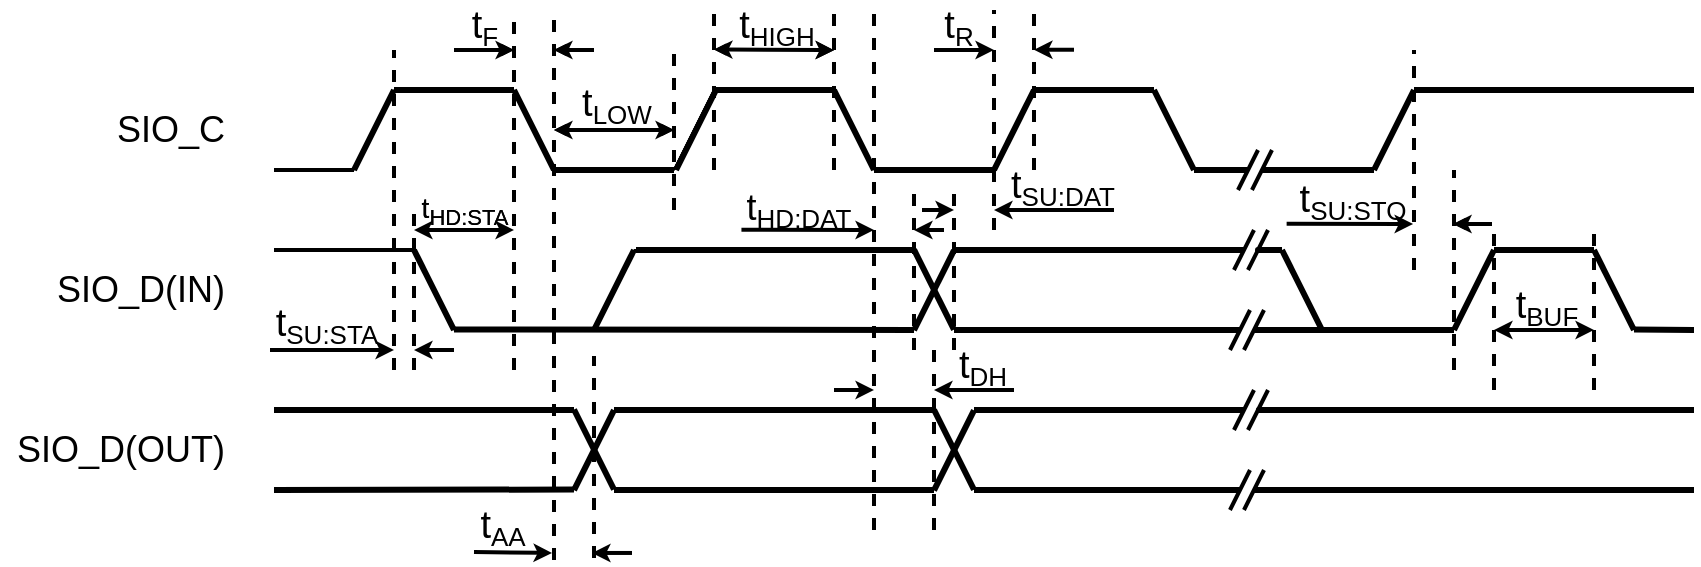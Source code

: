 <mxfile>
    <diagram id="IQhrCoU5cyxBpKNan6on" name="第 1 页">
        <mxGraphModel dx="450" dy="314" grid="0" gridSize="10" guides="1" tooltips="1" connect="1" arrows="1" fold="1" page="1" pageScale="1" pageWidth="500" pageHeight="500" background="#ffffff" math="0" shadow="0">
            <root>
                <mxCell id="0"/>
                <mxCell id="1" parent="0"/>
                <mxCell id="3" value="" style="endArrow=none;html=1;strokeColor=#000000;" parent="1" edge="1">
                    <mxGeometry width="50" height="50" relative="1" as="geometry">
                        <mxPoint x="200" y="200" as="sourcePoint"/>
                        <mxPoint x="220" y="160" as="targetPoint"/>
                    </mxGeometry>
                </mxCell>
                <mxCell id="4" value="" style="endArrow=none;html=1;strokeColor=#000000;strokeWidth=2;" parent="1" edge="1">
                    <mxGeometry width="50" height="50" relative="1" as="geometry">
                        <mxPoint x="200" y="200" as="sourcePoint"/>
                        <mxPoint x="160" y="200" as="targetPoint"/>
                    </mxGeometry>
                </mxCell>
                <mxCell id="5" value="" style="endArrow=none;html=1;strokeColor=#000000;" parent="1" edge="1">
                    <mxGeometry width="50" height="50" relative="1" as="geometry">
                        <mxPoint x="280" y="160" as="sourcePoint"/>
                        <mxPoint x="220" y="160" as="targetPoint"/>
                    </mxGeometry>
                </mxCell>
                <mxCell id="6" value="" style="endArrow=none;html=1;strokeColor=#000000;" parent="1" edge="1">
                    <mxGeometry width="50" height="50" relative="1" as="geometry">
                        <mxPoint x="300" y="200" as="sourcePoint"/>
                        <mxPoint x="280" y="160" as="targetPoint"/>
                    </mxGeometry>
                </mxCell>
                <mxCell id="7" value="" style="endArrow=none;html=1;strokeColor=#000000;" parent="1" edge="1">
                    <mxGeometry width="50" height="50" relative="1" as="geometry">
                        <mxPoint x="360" y="200" as="sourcePoint"/>
                        <mxPoint x="300" y="200" as="targetPoint"/>
                    </mxGeometry>
                </mxCell>
                <mxCell id="14" value="" style="endArrow=none;html=1;strokeColor=#000000;" parent="1" edge="1">
                    <mxGeometry width="50" height="50" relative="1" as="geometry">
                        <mxPoint x="200" y="200" as="sourcePoint"/>
                        <mxPoint x="220" y="160" as="targetPoint"/>
                    </mxGeometry>
                </mxCell>
                <mxCell id="15" value="" style="endArrow=none;html=1;strokeColor=#000000;" parent="1" edge="1">
                    <mxGeometry width="50" height="50" relative="1" as="geometry">
                        <mxPoint x="280" y="160" as="sourcePoint"/>
                        <mxPoint x="220" y="160" as="targetPoint"/>
                    </mxGeometry>
                </mxCell>
                <mxCell id="16" value="" style="endArrow=none;html=1;strokeColor=#000000;" parent="1" edge="1">
                    <mxGeometry width="50" height="50" relative="1" as="geometry">
                        <mxPoint x="460" y="200" as="sourcePoint"/>
                        <mxPoint x="440" y="160" as="targetPoint"/>
                    </mxGeometry>
                </mxCell>
                <mxCell id="17" value="" style="endArrow=none;html=1;strokeColor=#000000;" parent="1" edge="1">
                    <mxGeometry width="50" height="50" relative="1" as="geometry">
                        <mxPoint x="520" y="200" as="sourcePoint"/>
                        <mxPoint x="460" y="200" as="targetPoint"/>
                    </mxGeometry>
                </mxCell>
                <mxCell id="18" value="" style="endArrow=none;html=1;strokeColor=#000000;" parent="1" edge="1">
                    <mxGeometry width="50" height="50" relative="1" as="geometry">
                        <mxPoint x="360" y="200" as="sourcePoint"/>
                        <mxPoint x="380" y="160" as="targetPoint"/>
                    </mxGeometry>
                </mxCell>
                <mxCell id="19" value="" style="endArrow=none;html=1;strokeColor=#000000;" parent="1" edge="1">
                    <mxGeometry width="50" height="50" relative="1" as="geometry">
                        <mxPoint x="440" y="160" as="sourcePoint"/>
                        <mxPoint x="380" y="160" as="targetPoint"/>
                    </mxGeometry>
                </mxCell>
                <mxCell id="20" value="" style="endArrow=none;html=1;strokeColor=#000000;" parent="1" edge="1">
                    <mxGeometry width="50" height="50" relative="1" as="geometry">
                        <mxPoint x="520" y="200" as="sourcePoint"/>
                        <mxPoint x="540" y="160" as="targetPoint"/>
                    </mxGeometry>
                </mxCell>
                <mxCell id="21" value="" style="endArrow=none;html=1;strokeColor=#000000;" parent="1" edge="1">
                    <mxGeometry width="50" height="50" relative="1" as="geometry">
                        <mxPoint x="600" y="160" as="sourcePoint"/>
                        <mxPoint x="540" y="160" as="targetPoint"/>
                    </mxGeometry>
                </mxCell>
                <mxCell id="22" value="" style="endArrow=none;html=1;strokeColor=#000000;strokeWidth=3;" parent="1" edge="1">
                    <mxGeometry width="50" height="50" relative="1" as="geometry">
                        <mxPoint x="620" y="200" as="sourcePoint"/>
                        <mxPoint x="600" y="160" as="targetPoint"/>
                    </mxGeometry>
                </mxCell>
                <mxCell id="23" value="" style="endArrow=none;html=1;strokeColor=#000000;strokeWidth=3;" parent="1" edge="1">
                    <mxGeometry width="50" height="50" relative="1" as="geometry">
                        <mxPoint x="647" y="200" as="sourcePoint"/>
                        <mxPoint x="620" y="200" as="targetPoint"/>
                    </mxGeometry>
                </mxCell>
                <mxCell id="24" value="" style="endArrow=none;html=1;strokeColor=#000000;strokeWidth=3;" parent="1" edge="1">
                    <mxGeometry width="50" height="50" relative="1" as="geometry">
                        <mxPoint x="520" y="200" as="sourcePoint"/>
                        <mxPoint x="540" y="160" as="targetPoint"/>
                    </mxGeometry>
                </mxCell>
                <mxCell id="25" value="" style="endArrow=none;html=1;strokeColor=#000000;strokeWidth=3;" parent="1" edge="1">
                    <mxGeometry width="50" height="50" relative="1" as="geometry">
                        <mxPoint x="600" y="160" as="sourcePoint"/>
                        <mxPoint x="540" y="160" as="targetPoint"/>
                    </mxGeometry>
                </mxCell>
                <mxCell id="30" value="&lt;font style=&quot;font-size: 18px&quot;&gt;SIO_C&lt;/font&gt;" style="text;html=1;resizable=0;autosize=1;align=center;verticalAlign=middle;points=[];fillColor=none;strokeColor=none;rounded=0;fontColor=#000000;" parent="1" vertex="1">
                    <mxGeometry x="73" y="170" width="70" height="20" as="geometry"/>
                </mxCell>
                <mxCell id="31" value="&lt;font style=&quot;font-size: 18px&quot;&gt;SIO_D(IN)&lt;br&gt;&lt;/font&gt;" style="text;html=1;resizable=0;autosize=1;align=center;verticalAlign=middle;points=[];fillColor=none;strokeColor=none;rounded=0;fontColor=#000000;" parent="1" vertex="1">
                    <mxGeometry x="43" y="250" width="100" height="20" as="geometry"/>
                </mxCell>
                <mxCell id="32" value="" style="endArrow=none;html=1;strokeColor=#000000;strokeWidth=2;" parent="1" edge="1">
                    <mxGeometry width="50" height="50" relative="1" as="geometry">
                        <mxPoint x="230" y="240" as="sourcePoint"/>
                        <mxPoint x="160" y="240" as="targetPoint"/>
                    </mxGeometry>
                </mxCell>
                <mxCell id="33" value="" style="endArrow=none;html=1;strokeColor=#000000;" parent="1" edge="1">
                    <mxGeometry width="50" height="50" relative="1" as="geometry">
                        <mxPoint x="250" y="280" as="sourcePoint"/>
                        <mxPoint x="230" y="240" as="targetPoint"/>
                    </mxGeometry>
                </mxCell>
                <mxCell id="35" value="" style="endArrow=none;html=1;strokeColor=#000000;" parent="1" edge="1">
                    <mxGeometry width="50" height="50" relative="1" as="geometry">
                        <mxPoint x="450" y="280" as="sourcePoint"/>
                        <mxPoint x="250" y="280" as="targetPoint"/>
                    </mxGeometry>
                </mxCell>
                <mxCell id="36" value="" style="endArrow=none;html=1;strokeColor=#000000;" parent="1" edge="1">
                    <mxGeometry width="50" height="50" relative="1" as="geometry">
                        <mxPoint x="320" y="280" as="sourcePoint"/>
                        <mxPoint x="340" y="240" as="targetPoint"/>
                    </mxGeometry>
                </mxCell>
                <mxCell id="37" value="" style="endArrow=none;html=1;strokeColor=#000000;" parent="1" edge="1">
                    <mxGeometry width="50" height="50" relative="1" as="geometry">
                        <mxPoint x="450" y="240" as="sourcePoint"/>
                        <mxPoint x="340" y="240" as="targetPoint"/>
                    </mxGeometry>
                </mxCell>
                <mxCell id="39" value="" style="endArrow=none;html=1;strokeColor=#000000;strokeWidth=3;" parent="1" edge="1">
                    <mxGeometry width="50" height="50" relative="1" as="geometry">
                        <mxPoint x="480" y="280.14" as="sourcePoint"/>
                        <mxPoint x="500" y="240.14" as="targetPoint"/>
                    </mxGeometry>
                </mxCell>
                <mxCell id="40" value="" style="endArrow=none;html=1;strokeColor=#000000;strokeWidth=3;" parent="1" edge="1">
                    <mxGeometry width="50" height="50" relative="1" as="geometry">
                        <mxPoint x="645" y="240" as="sourcePoint"/>
                        <mxPoint x="500" y="240" as="targetPoint"/>
                    </mxGeometry>
                </mxCell>
                <mxCell id="47" value="" style="endArrow=none;html=1;strokeColor=#000000;strokeWidth=2;" parent="1" edge="1">
                    <mxGeometry width="50" height="50" relative="1" as="geometry">
                        <mxPoint x="652" y="190" as="sourcePoint"/>
                        <mxPoint x="642" y="210" as="targetPoint"/>
                    </mxGeometry>
                </mxCell>
                <mxCell id="52" value="" style="endArrow=none;html=1;strokeColor=#000000;strokeWidth=2;" parent="1" edge="1">
                    <mxGeometry width="50" height="50" relative="1" as="geometry">
                        <mxPoint x="659" y="190" as="sourcePoint"/>
                        <mxPoint x="649" y="210" as="targetPoint"/>
                    </mxGeometry>
                </mxCell>
                <mxCell id="53" value="" style="endArrow=none;html=1;strokeColor=#000000;strokeWidth=3;" parent="1" edge="1">
                    <mxGeometry width="50" height="50" relative="1" as="geometry">
                        <mxPoint x="710" y="200" as="sourcePoint"/>
                        <mxPoint x="654" y="200" as="targetPoint"/>
                    </mxGeometry>
                </mxCell>
                <mxCell id="54" value="" style="endArrow=none;html=1;strokeColor=#000000;strokeWidth=3;" parent="1" edge="1">
                    <mxGeometry width="50" height="50" relative="1" as="geometry">
                        <mxPoint x="710" y="200" as="sourcePoint"/>
                        <mxPoint x="730" y="160" as="targetPoint"/>
                    </mxGeometry>
                </mxCell>
                <mxCell id="55" value="" style="endArrow=none;html=1;strokeColor=#000000;strokeWidth=3;" parent="1" edge="1">
                    <mxGeometry width="50" height="50" relative="1" as="geometry">
                        <mxPoint x="870" y="160" as="sourcePoint"/>
                        <mxPoint x="730" y="160" as="targetPoint"/>
                    </mxGeometry>
                </mxCell>
                <mxCell id="57" value="" style="endArrow=none;html=1;strokeColor=#000000;strokeWidth=2;" parent="1" edge="1">
                    <mxGeometry width="50" height="50" relative="1" as="geometry">
                        <mxPoint x="650" y="230" as="sourcePoint"/>
                        <mxPoint x="640" y="250" as="targetPoint"/>
                    </mxGeometry>
                </mxCell>
                <mxCell id="58" value="" style="endArrow=none;html=1;strokeColor=#000000;strokeWidth=2;" parent="1" edge="1">
                    <mxGeometry width="50" height="50" relative="1" as="geometry">
                        <mxPoint x="657" y="230" as="sourcePoint"/>
                        <mxPoint x="647" y="250" as="targetPoint"/>
                    </mxGeometry>
                </mxCell>
                <mxCell id="61" value="" style="endArrow=none;html=1;strokeColor=#000000;strokeWidth=3;" parent="1" edge="1">
                    <mxGeometry width="50" height="50" relative="1" as="geometry">
                        <mxPoint x="750" y="280" as="sourcePoint"/>
                        <mxPoint x="770" y="240" as="targetPoint"/>
                    </mxGeometry>
                </mxCell>
                <mxCell id="63" value="" style="endArrow=none;html=1;strokeColor=#000000;strokeWidth=3;" parent="1" edge="1">
                    <mxGeometry width="50" height="50" relative="1" as="geometry">
                        <mxPoint x="820" y="240" as="sourcePoint"/>
                        <mxPoint x="770" y="240" as="targetPoint"/>
                    </mxGeometry>
                </mxCell>
                <mxCell id="64" value="" style="endArrow=none;html=1;strokeColor=#000000;strokeWidth=3;" parent="1" edge="1">
                    <mxGeometry width="50" height="50" relative="1" as="geometry">
                        <mxPoint x="664" y="240" as="sourcePoint"/>
                        <mxPoint x="664" y="240" as="targetPoint"/>
                        <Array as="points">
                            <mxPoint x="648" y="240"/>
                        </Array>
                    </mxGeometry>
                </mxCell>
                <mxCell id="65" value="" style="endArrow=none;html=1;strokeColor=#000000;strokeWidth=3;" parent="1" edge="1">
                    <mxGeometry width="50" height="50" relative="1" as="geometry">
                        <mxPoint x="684" y="280" as="sourcePoint"/>
                        <mxPoint x="664" y="240" as="targetPoint"/>
                    </mxGeometry>
                </mxCell>
                <mxCell id="66" value="" style="endArrow=none;html=1;strokeColor=#000000;strokeWidth=2;" parent="1" edge="1">
                    <mxGeometry width="50" height="50" relative="1" as="geometry">
                        <mxPoint x="648" y="270.0" as="sourcePoint"/>
                        <mxPoint x="638" y="290.0" as="targetPoint"/>
                    </mxGeometry>
                </mxCell>
                <mxCell id="67" value="" style="endArrow=none;html=1;strokeColor=#000000;strokeWidth=2;" parent="1" edge="1">
                    <mxGeometry width="50" height="50" relative="1" as="geometry">
                        <mxPoint x="655.0" y="270.0" as="sourcePoint"/>
                        <mxPoint x="645.0" y="290.0" as="targetPoint"/>
                    </mxGeometry>
                </mxCell>
                <mxCell id="68" value="" style="endArrow=none;html=1;strokeColor=#000000;strokeWidth=3;" parent="1" edge="1">
                    <mxGeometry width="50" height="50" relative="1" as="geometry">
                        <mxPoint x="643" y="280" as="sourcePoint"/>
                        <mxPoint x="500" y="280" as="targetPoint"/>
                    </mxGeometry>
                </mxCell>
                <mxCell id="69" value="" style="endArrow=none;html=1;strokeColor=#000000;strokeWidth=3;" parent="1" edge="1">
                    <mxGeometry width="50" height="50" relative="1" as="geometry">
                        <mxPoint x="750" y="280" as="sourcePoint"/>
                        <mxPoint x="650" y="280" as="targetPoint"/>
                    </mxGeometry>
                </mxCell>
                <mxCell id="71" value="" style="endArrow=none;html=1;dashed=1;strokeColor=#000000;strokeWidth=2;" parent="1" edge="1">
                    <mxGeometry width="50" height="50" relative="1" as="geometry">
                        <mxPoint x="220" y="300" as="sourcePoint"/>
                        <mxPoint x="220" y="140" as="targetPoint"/>
                    </mxGeometry>
                </mxCell>
                <mxCell id="72" value="" style="endArrow=none;html=1;dashed=1;strokeColor=#000000;strokeWidth=2;" parent="1" edge="1">
                    <mxGeometry width="50" height="50" relative="1" as="geometry">
                        <mxPoint x="280" y="300" as="sourcePoint"/>
                        <mxPoint x="280" y="120" as="targetPoint"/>
                    </mxGeometry>
                </mxCell>
                <mxCell id="74" value="&lt;font style=&quot;font-size: 18px&quot;&gt;SIO_D(OUT)&lt;br&gt;&lt;/font&gt;" style="text;html=1;resizable=0;autosize=1;align=center;verticalAlign=middle;points=[];fillColor=none;strokeColor=none;rounded=0;fontColor=#000000;" parent="1" vertex="1">
                    <mxGeometry x="23" y="330" width="120" height="20" as="geometry"/>
                </mxCell>
                <mxCell id="75" value="" style="endArrow=none;html=1;strokeColor=#000000;" parent="1" edge="1">
                    <mxGeometry width="50" height="50" relative="1" as="geometry">
                        <mxPoint x="480" y="240" as="sourcePoint"/>
                        <mxPoint x="340" y="240" as="targetPoint"/>
                    </mxGeometry>
                </mxCell>
                <mxCell id="76" value="" style="endArrow=none;html=1;strokeColor=#000000;" parent="1" edge="1">
                    <mxGeometry width="50" height="50" relative="1" as="geometry">
                        <mxPoint x="480" y="280" as="sourcePoint"/>
                        <mxPoint x="250" y="279.71" as="targetPoint"/>
                    </mxGeometry>
                </mxCell>
                <mxCell id="77" value="" style="endArrow=none;html=1;strokeColor=#000000;strokeWidth=3;" parent="1" edge="1">
                    <mxGeometry width="50" height="50" relative="1" as="geometry">
                        <mxPoint x="500" y="279.85" as="sourcePoint"/>
                        <mxPoint x="480" y="239.85" as="targetPoint"/>
                    </mxGeometry>
                </mxCell>
                <mxCell id="78" value="" style="endArrow=none;html=1;strokeColor=#000000;strokeWidth=3;" parent="1" edge="1">
                    <mxGeometry width="50" height="50" relative="1" as="geometry">
                        <mxPoint x="310" y="360.05" as="sourcePoint"/>
                        <mxPoint x="330" y="320.05" as="targetPoint"/>
                    </mxGeometry>
                </mxCell>
                <mxCell id="79" value="" style="endArrow=none;html=1;strokeColor=#000000;strokeWidth=3;" parent="1" edge="1">
                    <mxGeometry width="50" height="50" relative="1" as="geometry">
                        <mxPoint x="310" y="320.05" as="sourcePoint"/>
                        <mxPoint x="160" y="320" as="targetPoint"/>
                    </mxGeometry>
                </mxCell>
                <mxCell id="80" value="" style="endArrow=none;html=1;strokeColor=#000000;strokeWidth=3;" parent="1" edge="1">
                    <mxGeometry width="50" height="50" relative="1" as="geometry">
                        <mxPoint x="310" y="359.76" as="sourcePoint"/>
                        <mxPoint x="160" y="360" as="targetPoint"/>
                    </mxGeometry>
                </mxCell>
                <mxCell id="81" value="" style="endArrow=none;html=1;strokeColor=#000000;strokeWidth=3;" parent="1" edge="1">
                    <mxGeometry width="50" height="50" relative="1" as="geometry">
                        <mxPoint x="330" y="359.76" as="sourcePoint"/>
                        <mxPoint x="310" y="319.76" as="targetPoint"/>
                    </mxGeometry>
                </mxCell>
                <mxCell id="82" value="" style="endArrow=none;html=1;strokeColor=#000000;strokeWidth=3;" parent="1" edge="1">
                    <mxGeometry width="50" height="50" relative="1" as="geometry">
                        <mxPoint x="490" y="320" as="sourcePoint"/>
                        <mxPoint x="330" y="320.0" as="targetPoint"/>
                    </mxGeometry>
                </mxCell>
                <mxCell id="83" value="" style="endArrow=none;html=1;strokeColor=#000000;strokeWidth=3;" parent="1" edge="1">
                    <mxGeometry width="50" height="50" relative="1" as="geometry">
                        <mxPoint x="490" y="360.15" as="sourcePoint"/>
                        <mxPoint x="510" y="320.15" as="targetPoint"/>
                    </mxGeometry>
                </mxCell>
                <mxCell id="84" value="" style="endArrow=none;html=1;strokeColor=#000000;strokeWidth=3;" parent="1" edge="1">
                    <mxGeometry width="50" height="50" relative="1" as="geometry">
                        <mxPoint x="510" y="359.86" as="sourcePoint"/>
                        <mxPoint x="490" y="319.86" as="targetPoint"/>
                    </mxGeometry>
                </mxCell>
                <mxCell id="85" value="" style="endArrow=none;html=1;strokeColor=#000000;strokeWidth=3;" parent="1" edge="1">
                    <mxGeometry width="50" height="50" relative="1" as="geometry">
                        <mxPoint x="490" y="360" as="sourcePoint"/>
                        <mxPoint x="330" y="360" as="targetPoint"/>
                    </mxGeometry>
                </mxCell>
                <mxCell id="86" value="" style="endArrow=none;html=1;strokeColor=#000000;strokeWidth=3;" parent="1" edge="1">
                    <mxGeometry width="50" height="50" relative="1" as="geometry">
                        <mxPoint x="645" y="320" as="sourcePoint"/>
                        <mxPoint x="510" y="320" as="targetPoint"/>
                    </mxGeometry>
                </mxCell>
                <mxCell id="87" value="" style="endArrow=none;html=1;strokeColor=#000000;strokeWidth=2;" parent="1" edge="1">
                    <mxGeometry width="50" height="50" relative="1" as="geometry">
                        <mxPoint x="650" y="310" as="sourcePoint"/>
                        <mxPoint x="640" y="330" as="targetPoint"/>
                    </mxGeometry>
                </mxCell>
                <mxCell id="88" value="" style="endArrow=none;html=1;strokeColor=#000000;strokeWidth=2;" parent="1" edge="1">
                    <mxGeometry width="50" height="50" relative="1" as="geometry">
                        <mxPoint x="657" y="310" as="sourcePoint"/>
                        <mxPoint x="647" y="330" as="targetPoint"/>
                    </mxGeometry>
                </mxCell>
                <mxCell id="89" value="" style="endArrow=none;html=1;strokeColor=#000000;strokeWidth=3;" parent="1" edge="1">
                    <mxGeometry width="50" height="50" relative="1" as="geometry">
                        <mxPoint x="664" y="320" as="sourcePoint"/>
                        <mxPoint x="870" y="320" as="targetPoint"/>
                        <Array as="points">
                            <mxPoint x="648" y="320"/>
                        </Array>
                    </mxGeometry>
                </mxCell>
                <mxCell id="90" value="" style="endArrow=none;html=1;strokeColor=#000000;strokeWidth=2;" parent="1" edge="1">
                    <mxGeometry width="50" height="50" relative="1" as="geometry">
                        <mxPoint x="648" y="350" as="sourcePoint"/>
                        <mxPoint x="638" y="370" as="targetPoint"/>
                    </mxGeometry>
                </mxCell>
                <mxCell id="91" value="" style="endArrow=none;html=1;strokeColor=#000000;strokeWidth=2;" parent="1" edge="1">
                    <mxGeometry width="50" height="50" relative="1" as="geometry">
                        <mxPoint x="655" y="350" as="sourcePoint"/>
                        <mxPoint x="645" y="370" as="targetPoint"/>
                    </mxGeometry>
                </mxCell>
                <mxCell id="92" value="" style="endArrow=none;html=1;strokeColor=#000000;strokeWidth=3;" parent="1" edge="1">
                    <mxGeometry width="50" height="50" relative="1" as="geometry">
                        <mxPoint x="643" y="360" as="sourcePoint"/>
                        <mxPoint x="510" y="360" as="targetPoint"/>
                    </mxGeometry>
                </mxCell>
                <mxCell id="93" value="" style="endArrow=none;html=1;strokeColor=#000000;strokeWidth=3;" parent="1" edge="1">
                    <mxGeometry width="50" height="50" relative="1" as="geometry">
                        <mxPoint x="870" y="360" as="sourcePoint"/>
                        <mxPoint x="650" y="360" as="targetPoint"/>
                    </mxGeometry>
                </mxCell>
                <mxCell id="95" value="" style="endArrow=none;html=1;dashed=1;strokeColor=#000000;strokeWidth=2;" parent="1" edge="1">
                    <mxGeometry width="50" height="50" relative="1" as="geometry">
                        <mxPoint x="460" y="380" as="sourcePoint"/>
                        <mxPoint x="460" y="120" as="targetPoint"/>
                    </mxGeometry>
                </mxCell>
                <mxCell id="96" value="" style="endArrow=none;html=1;dashed=1;strokeColor=#000000;strokeWidth=2;" parent="1" edge="1">
                    <mxGeometry width="50" height="50" relative="1" as="geometry">
                        <mxPoint x="230" y="300" as="sourcePoint"/>
                        <mxPoint x="230" y="220" as="targetPoint"/>
                    </mxGeometry>
                </mxCell>
                <mxCell id="100" value="" style="endArrow=classic;html=1;fontSize=18;curved=1;strokeWidth=2;startSize=6;endSize=3;strokeColor=#000000;" parent="1" edge="1">
                    <mxGeometry width="50" height="50" relative="1" as="geometry">
                        <mxPoint x="158" y="290" as="sourcePoint"/>
                        <mxPoint x="220" y="290" as="targetPoint"/>
                    </mxGeometry>
                </mxCell>
                <mxCell id="101" value="" style="endArrow=classic;html=1;fontSize=18;curved=1;strokeWidth=2;startSize=6;endSize=3;strokeColor=#000000;" parent="1" edge="1">
                    <mxGeometry width="50" height="50" relative="1" as="geometry">
                        <mxPoint x="250" y="290" as="sourcePoint"/>
                        <mxPoint x="230" y="290" as="targetPoint"/>
                    </mxGeometry>
                </mxCell>
                <mxCell id="104" value="&lt;font style=&quot;font-size: 19px&quot;&gt;t&lt;/font&gt;&lt;sub&gt;&lt;font style=&quot;font-size: 13px&quot;&gt;SU:STA&lt;/font&gt;&lt;/sub&gt;" style="text;html=1;resizable=0;autosize=1;align=center;verticalAlign=middle;points=[];fillColor=none;strokeColor=none;rounded=0;fontSize=14;fontColor=#000000;spacingBottom=-2;spacing=0;" parent="1" vertex="1">
                    <mxGeometry x="155" y="264" width="61" height="25" as="geometry"/>
                </mxCell>
                <mxCell id="113" value="" style="endArrow=classic;html=1;fontSize=18;curved=1;strokeWidth=1;startSize=6;endSize=3;strokeColor=#000000;" parent="1" edge="1">
                    <mxGeometry width="50" height="50" relative="1" as="geometry">
                        <mxPoint x="320" y="140" as="sourcePoint"/>
                        <mxPoint x="300" y="140" as="targetPoint"/>
                    </mxGeometry>
                </mxCell>
                <mxCell id="114" value="&lt;font style=&quot;font-size: 19px&quot;&gt;t&lt;/font&gt;&lt;sub&gt;&lt;font style=&quot;font-size: 13px&quot;&gt;F&lt;/font&gt;&lt;br style=&quot;font-size: 13px&quot;&gt;&lt;/sub&gt;" style="text;html=1;resizable=0;autosize=1;align=center;verticalAlign=middle;points=[];fillColor=none;strokeColor=none;rounded=0;fontSize=13;fontColor=#000000;spacingBottom=-2;" parent="1" vertex="1">
                    <mxGeometry x="253" y="115.52" width="23" height="24" as="geometry"/>
                </mxCell>
                <mxCell id="115" value="" style="endArrow=none;html=1;dashed=1;strokeColor=#000000;strokeWidth=2;" parent="1" edge="1">
                    <mxGeometry width="50" height="50" relative="1" as="geometry">
                        <mxPoint x="300" y="395" as="sourcePoint"/>
                        <mxPoint x="300" y="120" as="targetPoint"/>
                    </mxGeometry>
                </mxCell>
                <mxCell id="117" value="" style="endArrow=classic;startArrow=classic;html=1;fontSize=18;startSize=3;endSize=3;strokeWidth=2;curved=1;strokeColor=#000000;" parent="1" edge="1">
                    <mxGeometry width="50" height="50" relative="1" as="geometry">
                        <mxPoint x="230" y="230" as="sourcePoint"/>
                        <mxPoint x="280" y="230" as="targetPoint"/>
                    </mxGeometry>
                </mxCell>
                <mxCell id="118" value="&lt;font style=&quot;font-size: 14px&quot;&gt;t&lt;/font&gt;&lt;sub&gt;&lt;font style=&quot;font-size: 11px&quot;&gt;HD:STA&lt;/font&gt;&lt;/sub&gt;" style="text;html=1;resizable=0;autosize=1;align=center;verticalAlign=middle;points=[];fillColor=none;strokeColor=none;rounded=0;fontSize=13;fontColor=#000000;spacingBottom=-2;" parent="1" vertex="1">
                    <mxGeometry x="228" y="207" width="53" height="23" as="geometry"/>
                </mxCell>
                <mxCell id="119" value="" style="endArrow=classic;html=1;fontSize=18;curved=1;strokeWidth=1;startSize=6;endSize=3;strokeColor=#000000;" parent="1" edge="1">
                    <mxGeometry width="50" height="50" relative="1" as="geometry">
                        <mxPoint x="250" y="140" as="sourcePoint"/>
                        <mxPoint x="280" y="140" as="targetPoint"/>
                    </mxGeometry>
                </mxCell>
                <mxCell id="120" value="" style="endArrow=none;html=1;dashed=1;strokeColor=#000000;strokeWidth=2;" parent="1" edge="1">
                    <mxGeometry width="50" height="50" relative="1" as="geometry">
                        <mxPoint x="360" y="220" as="sourcePoint"/>
                        <mxPoint x="360" y="140" as="targetPoint"/>
                    </mxGeometry>
                </mxCell>
                <mxCell id="121" value="" style="endArrow=classic;startArrow=classic;html=1;fontSize=18;startSize=3;endSize=3;strokeWidth=1;curved=1;strokeColor=#000000;" parent="1" edge="1">
                    <mxGeometry width="50" height="50" relative="1" as="geometry">
                        <mxPoint x="300" y="180" as="sourcePoint"/>
                        <mxPoint x="360" y="180" as="targetPoint"/>
                    </mxGeometry>
                </mxCell>
                <mxCell id="123" value="&lt;font style=&quot;font-size: 19px&quot;&gt;t&lt;/font&gt;&lt;sub&gt;&lt;font style=&quot;font-size: 13px&quot;&gt;LOW&lt;/font&gt;&lt;/sub&gt;" style="text;html=1;resizable=0;autosize=1;align=center;verticalAlign=middle;points=[];fillColor=none;strokeColor=none;rounded=0;fontSize=13;fontColor=#000000;spacingBottom=-2;" parent="1" vertex="1">
                    <mxGeometry x="308" y="155" width="45" height="24" as="geometry"/>
                </mxCell>
                <mxCell id="125" value="" style="endArrow=none;html=1;dashed=1;strokeColor=#000000;strokeWidth=2;" parent="1" edge="1">
                    <mxGeometry width="50" height="50" relative="1" as="geometry">
                        <mxPoint x="440" y="200" as="sourcePoint"/>
                        <mxPoint x="440" y="120.09" as="targetPoint"/>
                    </mxGeometry>
                </mxCell>
                <mxCell id="127" value="" style="endArrow=classic;startArrow=classic;html=1;fontSize=18;startSize=3;endSize=6;strokeWidth=1;curved=1;strokeColor=#000000;" parent="1" edge="1">
                    <mxGeometry width="50" height="50" relative="1" as="geometry">
                        <mxPoint x="380" y="139.76" as="sourcePoint"/>
                        <mxPoint x="440" y="140.09" as="targetPoint"/>
                    </mxGeometry>
                </mxCell>
                <mxCell id="128" value="&lt;font style=&quot;font-size: 19px&quot;&gt;t&lt;/font&gt;&lt;sub&gt;&lt;font style=&quot;font-size: 13px&quot;&gt;HIGH&lt;/font&gt;&lt;/sub&gt;" style="text;html=1;resizable=0;autosize=1;align=center;verticalAlign=middle;points=[];fillColor=none;strokeColor=none;rounded=0;fontSize=13;fontColor=#000000;spacingBottom=-2;" parent="1" vertex="1">
                    <mxGeometry x="387" y="115.52" width="48" height="24" as="geometry"/>
                </mxCell>
                <mxCell id="142" value="" style="endArrow=none;html=1;dashed=1;strokeColor=#000000;strokeWidth=2;" parent="1" edge="1">
                    <mxGeometry width="50" height="50" relative="1" as="geometry">
                        <mxPoint x="380" y="200" as="sourcePoint"/>
                        <mxPoint x="380" y="120.25" as="targetPoint"/>
                    </mxGeometry>
                </mxCell>
                <mxCell id="146" value="" style="endArrow=none;html=1;dashed=1;strokeColor=#000000;strokeWidth=2;" parent="1" edge="1">
                    <mxGeometry width="50" height="50" relative="1" as="geometry">
                        <mxPoint x="480" y="290" as="sourcePoint"/>
                        <mxPoint x="480" y="210.0" as="targetPoint"/>
                    </mxGeometry>
                </mxCell>
                <mxCell id="147" value="" style="endArrow=classic;html=1;fontSize=18;curved=1;strokeWidth=2;startSize=3;endSize=3;strokeColor=#000000;" parent="1" edge="1">
                    <mxGeometry width="50" height="50" relative="1" as="geometry">
                        <mxPoint x="495" y="230" as="sourcePoint"/>
                        <mxPoint x="480" y="230.0" as="targetPoint"/>
                    </mxGeometry>
                </mxCell>
                <mxCell id="148" value="&lt;font style=&quot;font-size: 18px&quot;&gt;t&lt;/font&gt;&lt;sub&gt;&lt;font style=&quot;font-size: 13px&quot;&gt;HD:DAT&lt;/font&gt;&lt;br style=&quot;font-size: 13px&quot;&gt;&lt;/sub&gt;" style="text;html=1;resizable=0;autosize=1;align=center;verticalAlign=middle;points=[];fillColor=none;strokeColor=none;rounded=0;fontSize=13;fontColor=#000000;spacingBottom=-2;" parent="1" vertex="1">
                    <mxGeometry x="391" y="206.5" width="62" height="24" as="geometry"/>
                </mxCell>
                <mxCell id="149" value="" style="endArrow=classic;html=1;fontSize=18;curved=1;strokeWidth=2;startSize=3;endSize=3;strokeColor=#000000;exitX=0.044;exitY=0.974;exitDx=0;exitDy=0;exitPerimeter=0;" parent="1" source="148" edge="1">
                    <mxGeometry width="50" height="50" relative="1" as="geometry">
                        <mxPoint x="400" y="230" as="sourcePoint"/>
                        <mxPoint x="460" y="230.0" as="targetPoint"/>
                        <Array as="points">
                            <mxPoint x="450" y="230"/>
                        </Array>
                    </mxGeometry>
                </mxCell>
                <mxCell id="150" value="" style="endArrow=none;html=1;dashed=1;strokeColor=#000000;strokeWidth=2;" parent="1" edge="1">
                    <mxGeometry width="50" height="50" relative="1" as="geometry">
                        <mxPoint x="500" y="290" as="sourcePoint"/>
                        <mxPoint x="500" y="210" as="targetPoint"/>
                    </mxGeometry>
                </mxCell>
                <mxCell id="151" value="" style="endArrow=none;html=1;dashed=1;strokeColor=#000000;strokeWidth=2;" parent="1" edge="1">
                    <mxGeometry width="50" height="50" relative="1" as="geometry">
                        <mxPoint x="520" y="230" as="sourcePoint"/>
                        <mxPoint x="520" y="120" as="targetPoint"/>
                    </mxGeometry>
                </mxCell>
                <mxCell id="152" value="" style="endArrow=none;html=1;dashed=1;strokeColor=#000000;strokeWidth=2;" parent="1" edge="1">
                    <mxGeometry width="50" height="50" relative="1" as="geometry">
                        <mxPoint x="540" y="200" as="sourcePoint"/>
                        <mxPoint x="540" y="120" as="targetPoint"/>
                    </mxGeometry>
                </mxCell>
                <mxCell id="153" value="" style="endArrow=classic;html=1;fontSize=18;curved=1;strokeWidth=2;startSize=3;endSize=3;strokeColor=#000000;" parent="1" edge="1">
                    <mxGeometry width="50" height="50" relative="1" as="geometry">
                        <mxPoint x="484" y="220" as="sourcePoint"/>
                        <mxPoint x="500" y="220" as="targetPoint"/>
                    </mxGeometry>
                </mxCell>
                <mxCell id="154" value="" style="endArrow=classic;html=1;fontSize=18;curved=1;strokeWidth=2;startSize=3;endSize=3;strokeColor=#000000;" parent="1" edge="1">
                    <mxGeometry width="50" height="50" relative="1" as="geometry">
                        <mxPoint x="580" y="220" as="sourcePoint"/>
                        <mxPoint x="520" y="220" as="targetPoint"/>
                    </mxGeometry>
                </mxCell>
                <mxCell id="155" value="&lt;font style=&quot;font-size: 19px&quot;&gt;t&lt;/font&gt;&lt;sub&gt;&lt;font style=&quot;font-size: 13px&quot;&gt;SU:DAT&lt;/font&gt;&lt;br style=&quot;font-size: 13px&quot;&gt;&lt;/sub&gt;" style="text;html=1;resizable=0;autosize=1;align=center;verticalAlign=middle;points=[];fillColor=none;strokeColor=none;rounded=0;fontSize=13;fontColor=#000000;spacing=0;spacingBottom=-2;fontStyle=0" parent="1" vertex="1">
                    <mxGeometry x="523" y="196" width="62" height="24" as="geometry"/>
                </mxCell>
                <mxCell id="159" value="" style="endArrow=classic;html=1;fontSize=18;curved=1;strokeWidth=2;startSize=3;endSize=3;strokeColor=#000000;" parent="1" edge="1">
                    <mxGeometry width="50" height="50" relative="1" as="geometry">
                        <mxPoint x="560" y="139.87" as="sourcePoint"/>
                        <mxPoint x="540" y="139.87" as="targetPoint"/>
                    </mxGeometry>
                </mxCell>
                <mxCell id="160" value="&lt;font style=&quot;font-size: 19px&quot;&gt;t&lt;/font&gt;&lt;sub&gt;&lt;font style=&quot;font-size: 13px&quot;&gt;R&lt;/font&gt;&lt;br style=&quot;font-size: 13px&quot;&gt;&lt;/sub&gt;" style="text;html=1;resizable=0;autosize=1;align=center;verticalAlign=middle;points=[];fillColor=none;strokeColor=none;rounded=0;fontSize=13;fontColor=#000000;spacingBottom=-2;" parent="1" vertex="1">
                    <mxGeometry x="489" y="115.52" width="25" height="24" as="geometry"/>
                </mxCell>
                <mxCell id="161" value="" style="endArrow=classic;html=1;fontSize=18;curved=1;strokeWidth=2;startSize=3;endSize=3;strokeColor=#000000;" parent="1" edge="1">
                    <mxGeometry width="50" height="50" relative="1" as="geometry">
                        <mxPoint x="490" y="140" as="sourcePoint"/>
                        <mxPoint x="520" y="140" as="targetPoint"/>
                    </mxGeometry>
                </mxCell>
                <mxCell id="162" value="" style="endArrow=none;html=1;dashed=1;strokeColor=#000000;strokeWidth=2;" parent="1" edge="1">
                    <mxGeometry width="50" height="50" relative="1" as="geometry">
                        <mxPoint x="490" y="380" as="sourcePoint"/>
                        <mxPoint x="490" y="290" as="targetPoint"/>
                    </mxGeometry>
                </mxCell>
                <mxCell id="163" value="" style="endArrow=classic;html=1;fontSize=18;curved=1;strokeWidth=2;startSize=3;endSize=3;strokeColor=#000000;" parent="1" edge="1">
                    <mxGeometry width="50" height="50" relative="1" as="geometry">
                        <mxPoint x="440" y="310" as="sourcePoint"/>
                        <mxPoint x="460" y="310" as="targetPoint"/>
                    </mxGeometry>
                </mxCell>
                <mxCell id="164" value="" style="endArrow=classic;html=1;fontSize=18;curved=1;strokeWidth=2;startSize=3;endSize=3;strokeColor=#000000;" parent="1" edge="1">
                    <mxGeometry width="50" height="50" relative="1" as="geometry">
                        <mxPoint x="530" y="310" as="sourcePoint"/>
                        <mxPoint x="490" y="310" as="targetPoint"/>
                    </mxGeometry>
                </mxCell>
                <mxCell id="165" value="&lt;font style=&quot;font-size: 19px&quot;&gt;t&lt;/font&gt;&lt;sub&gt;&lt;font style=&quot;font-size: 13px&quot;&gt;DH&lt;/font&gt;&lt;br style=&quot;font-size: 13px&quot;&gt;&lt;/sub&gt;" style="text;html=1;resizable=0;autosize=1;align=center;verticalAlign=middle;points=[];fillColor=none;strokeColor=none;rounded=0;fontSize=13;fontColor=#000000;spacing=0;spacingBottom=-2;fontStyle=0" parent="1" vertex="1">
                    <mxGeometry x="497" y="286" width="34" height="24" as="geometry"/>
                </mxCell>
                <mxCell id="166" value="" style="endArrow=none;html=1;dashed=1;strokeColor=#000000;strokeWidth=2;" parent="1" edge="1">
                    <mxGeometry width="50" height="50" relative="1" as="geometry">
                        <mxPoint x="730" y="250" as="sourcePoint"/>
                        <mxPoint x="730" y="140" as="targetPoint"/>
                    </mxGeometry>
                </mxCell>
                <mxCell id="167" value="" style="endArrow=none;html=1;dashed=1;strokeColor=#000000;strokeWidth=2;" parent="1" edge="1">
                    <mxGeometry width="50" height="50" relative="1" as="geometry">
                        <mxPoint x="750" y="300" as="sourcePoint"/>
                        <mxPoint x="750" y="200" as="targetPoint"/>
                    </mxGeometry>
                </mxCell>
                <mxCell id="168" value="" style="endArrow=classic;html=1;fontSize=18;curved=1;strokeWidth=1;startSize=6;endSize=3;strokeColor=#000000;" parent="1" edge="1">
                    <mxGeometry width="50" height="50" relative="1" as="geometry">
                        <mxPoint x="769" y="227" as="sourcePoint"/>
                        <mxPoint x="749.56" y="227.02" as="targetPoint"/>
                    </mxGeometry>
                </mxCell>
                <mxCell id="169" value="&lt;font style=&quot;font-size: 19px&quot;&gt;t&lt;/font&gt;&lt;sub&gt;&lt;font style=&quot;font-size: 13px&quot;&gt;SU:STO&lt;/font&gt;&lt;br style=&quot;font-size: 13px&quot;&gt;&lt;/sub&gt;" style="text;html=1;resizable=0;autosize=1;align=center;verticalAlign=middle;points=[];fillColor=none;strokeColor=none;rounded=0;fontSize=13;fontColor=#000000;spacingBottom=-2;fontStyle=0" parent="1" vertex="1">
                    <mxGeometry x="667" y="203" width="63" height="24" as="geometry"/>
                </mxCell>
                <mxCell id="170" value="" style="endArrow=classic;html=1;fontSize=18;curved=1;strokeWidth=2;startSize=3;endSize=3;strokeColor=#000000;exitX=-0.011;exitY=0.996;exitDx=0;exitDy=0;exitPerimeter=0;" parent="1" source="169" edge="1">
                    <mxGeometry width="50" height="50" relative="1" as="geometry">
                        <mxPoint x="672.999" y="227.003" as="sourcePoint"/>
                        <mxPoint x="729.56" y="227.02" as="targetPoint"/>
                    </mxGeometry>
                </mxCell>
                <mxCell id="172" value="" style="endArrow=none;html=1;strokeColor=#000000;strokeWidth=3;" parent="1" edge="1">
                    <mxGeometry width="50" height="50" relative="1" as="geometry">
                        <mxPoint x="840" y="280" as="sourcePoint"/>
                        <mxPoint x="820" y="240" as="targetPoint"/>
                    </mxGeometry>
                </mxCell>
                <mxCell id="173" value="" style="endArrow=none;html=1;strokeColor=#000000;strokeWidth=3;" parent="1" edge="1">
                    <mxGeometry width="50" height="50" relative="1" as="geometry">
                        <mxPoint x="870" y="280" as="sourcePoint"/>
                        <mxPoint x="840" y="279.8" as="targetPoint"/>
                    </mxGeometry>
                </mxCell>
                <mxCell id="174" value="" style="endArrow=none;html=1;dashed=1;strokeColor=#000000;strokeWidth=2;" parent="1" edge="1">
                    <mxGeometry width="50" height="50" relative="1" as="geometry">
                        <mxPoint x="770" y="310" as="sourcePoint"/>
                        <mxPoint x="770" y="230" as="targetPoint"/>
                    </mxGeometry>
                </mxCell>
                <mxCell id="175" value="" style="endArrow=none;html=1;dashed=1;strokeColor=#000000;strokeWidth=2;" parent="1" edge="1">
                    <mxGeometry width="50" height="50" relative="1" as="geometry">
                        <mxPoint x="820" y="310" as="sourcePoint"/>
                        <mxPoint x="820" y="230" as="targetPoint"/>
                    </mxGeometry>
                </mxCell>
                <mxCell id="176" value="" style="endArrow=classic;html=1;fontSize=18;curved=1;strokeWidth=2;startSize=3;endSize=3;strokeColor=#000000;startArrow=classic;startFill=1;" parent="1" edge="1">
                    <mxGeometry width="50" height="50" relative="1" as="geometry">
                        <mxPoint x="820" y="280" as="sourcePoint"/>
                        <mxPoint x="770" y="280" as="targetPoint"/>
                    </mxGeometry>
                </mxCell>
                <mxCell id="177" value="&lt;font style=&quot;font-size: 19px&quot;&gt;t&lt;/font&gt;&lt;sub&gt;&lt;font style=&quot;font-size: 13px&quot;&gt;BUF&lt;/font&gt;&lt;br style=&quot;font-size: 13px&quot;&gt;&lt;/sub&gt;" style="text;html=1;resizable=0;autosize=1;align=center;verticalAlign=middle;points=[];fillColor=none;strokeColor=none;rounded=0;fontSize=13;fontColor=#000000;spacingBottom=-2;fontStyle=0" parent="1" vertex="1">
                    <mxGeometry x="775" y="256" width="41" height="24" as="geometry"/>
                </mxCell>
                <mxCell id="180" value="" style="endArrow=none;html=1;strokeColor=#000000;strokeWidth=3;" parent="1" edge="1">
                    <mxGeometry width="50" height="50" relative="1" as="geometry">
                        <mxPoint x="200" y="200" as="sourcePoint"/>
                        <mxPoint x="220" y="160" as="targetPoint"/>
                    </mxGeometry>
                </mxCell>
                <mxCell id="181" value="" style="endArrow=none;html=1;strokeColor=#000000;strokeWidth=3;" parent="1" edge="1">
                    <mxGeometry width="50" height="50" relative="1" as="geometry">
                        <mxPoint x="280" y="160" as="sourcePoint"/>
                        <mxPoint x="220" y="160" as="targetPoint"/>
                    </mxGeometry>
                </mxCell>
                <mxCell id="182" value="" style="endArrow=none;html=1;strokeColor=#000000;strokeWidth=3;" parent="1" edge="1">
                    <mxGeometry width="50" height="50" relative="1" as="geometry">
                        <mxPoint x="250" y="280" as="sourcePoint"/>
                        <mxPoint x="230" y="240" as="targetPoint"/>
                    </mxGeometry>
                </mxCell>
                <mxCell id="183" value="" style="endArrow=none;html=1;strokeColor=#000000;strokeWidth=3;" parent="1" edge="1">
                    <mxGeometry width="50" height="50" relative="1" as="geometry">
                        <mxPoint x="480" y="280" as="sourcePoint"/>
                        <mxPoint x="250" y="279.71" as="targetPoint"/>
                    </mxGeometry>
                </mxCell>
                <mxCell id="184" value="" style="endArrow=none;html=1;strokeColor=#000000;strokeWidth=3;" parent="1" edge="1">
                    <mxGeometry width="50" height="50" relative="1" as="geometry">
                        <mxPoint x="320" y="280" as="sourcePoint"/>
                        <mxPoint x="340" y="240" as="targetPoint"/>
                    </mxGeometry>
                </mxCell>
                <mxCell id="185" value="" style="endArrow=none;html=1;strokeColor=#000000;strokeWidth=3;" parent="1" edge="1">
                    <mxGeometry width="50" height="50" relative="1" as="geometry">
                        <mxPoint x="300" y="200" as="sourcePoint"/>
                        <mxPoint x="280" y="160" as="targetPoint"/>
                    </mxGeometry>
                </mxCell>
                <mxCell id="186" value="" style="endArrow=none;html=1;strokeColor=#000000;strokeWidth=3;" parent="1" edge="1">
                    <mxGeometry width="50" height="50" relative="1" as="geometry">
                        <mxPoint x="360" y="200" as="sourcePoint"/>
                        <mxPoint x="300" y="200" as="targetPoint"/>
                    </mxGeometry>
                </mxCell>
                <mxCell id="187" value="" style="endArrow=none;html=1;strokeColor=#000000;" parent="1" edge="1">
                    <mxGeometry width="50" height="50" relative="1" as="geometry">
                        <mxPoint x="360" y="200" as="sourcePoint"/>
                        <mxPoint x="380" y="160" as="targetPoint"/>
                    </mxGeometry>
                </mxCell>
                <mxCell id="188" value="" style="endArrow=none;html=1;strokeColor=#000000;" parent="1" edge="1">
                    <mxGeometry width="50" height="50" relative="1" as="geometry">
                        <mxPoint x="440" y="160" as="sourcePoint"/>
                        <mxPoint x="380" y="160" as="targetPoint"/>
                    </mxGeometry>
                </mxCell>
                <mxCell id="189" value="" style="endArrow=none;html=1;strokeColor=#000000;" parent="1" edge="1">
                    <mxGeometry width="50" height="50" relative="1" as="geometry">
                        <mxPoint x="480" y="240" as="sourcePoint"/>
                        <mxPoint x="340" y="240" as="targetPoint"/>
                    </mxGeometry>
                </mxCell>
                <mxCell id="190" value="" style="endArrow=none;html=1;strokeColor=#000000;strokeWidth=3;" parent="1" edge="1">
                    <mxGeometry width="50" height="50" relative="1" as="geometry">
                        <mxPoint x="460" y="200" as="sourcePoint"/>
                        <mxPoint x="440" y="160" as="targetPoint"/>
                    </mxGeometry>
                </mxCell>
                <mxCell id="191" value="" style="endArrow=none;html=1;strokeColor=#000000;strokeWidth=3;" parent="1" edge="1">
                    <mxGeometry width="50" height="50" relative="1" as="geometry">
                        <mxPoint x="520" y="200" as="sourcePoint"/>
                        <mxPoint x="460" y="200" as="targetPoint"/>
                    </mxGeometry>
                </mxCell>
                <mxCell id="216" value="" style="endArrow=none;html=1;strokeColor=#000000;" parent="1" edge="1">
                    <mxGeometry width="50" height="50" relative="1" as="geometry">
                        <mxPoint x="360" y="200" as="sourcePoint"/>
                        <mxPoint x="380" y="160" as="targetPoint"/>
                    </mxGeometry>
                </mxCell>
                <mxCell id="218" value="" style="endArrow=none;html=1;strokeColor=#000000;strokeWidth=3;" parent="1" edge="1">
                    <mxGeometry width="50" height="50" relative="1" as="geometry">
                        <mxPoint x="361" y="200" as="sourcePoint"/>
                        <mxPoint x="381" y="160" as="targetPoint"/>
                    </mxGeometry>
                </mxCell>
                <mxCell id="219" value="" style="endArrow=none;html=1;strokeColor=#000000;strokeWidth=3;" parent="1" edge="1">
                    <mxGeometry width="50" height="50" relative="1" as="geometry">
                        <mxPoint x="481" y="240" as="sourcePoint"/>
                        <mxPoint x="341" y="240" as="targetPoint"/>
                    </mxGeometry>
                </mxCell>
                <mxCell id="220" value="" style="endArrow=none;html=1;strokeColor=#000000;strokeWidth=3;" parent="1" edge="1">
                    <mxGeometry width="50" height="50" relative="1" as="geometry">
                        <mxPoint x="441" y="160" as="sourcePoint"/>
                        <mxPoint x="381" y="160" as="targetPoint"/>
                    </mxGeometry>
                </mxCell>
                <mxCell id="230" value="" style="endArrow=classic;html=1;fontSize=18;curved=1;strokeWidth=2;startSize=3;endSize=3;strokeColor=#000000;" parent="1" edge="1">
                    <mxGeometry width="50" height="50" relative="1" as="geometry">
                        <mxPoint x="769" y="227" as="sourcePoint"/>
                        <mxPoint x="749.56" y="227.02" as="targetPoint"/>
                    </mxGeometry>
                </mxCell>
                <mxCell id="233" value="" style="endArrow=classic;startArrow=classic;html=1;fontSize=18;startSize=3;endSize=3;strokeWidth=2;curved=1;strokeColor=#000000;" parent="1" edge="1">
                    <mxGeometry width="50" height="50" relative="1" as="geometry">
                        <mxPoint x="380" y="139.76" as="sourcePoint"/>
                        <mxPoint x="440" y="140.09" as="targetPoint"/>
                    </mxGeometry>
                </mxCell>
                <mxCell id="234" value="" style="endArrow=classic;startArrow=classic;html=1;fontSize=18;startSize=3;endSize=3;strokeWidth=2;curved=1;strokeColor=#000000;" parent="1" edge="1">
                    <mxGeometry width="50" height="50" relative="1" as="geometry">
                        <mxPoint x="300" y="180" as="sourcePoint"/>
                        <mxPoint x="360" y="180" as="targetPoint"/>
                    </mxGeometry>
                </mxCell>
                <mxCell id="235" value="" style="endArrow=classic;html=1;fontSize=18;curved=1;strokeWidth=2;startSize=3;endSize=3;strokeColor=#000000;" parent="1" edge="1">
                    <mxGeometry width="50" height="50" relative="1" as="geometry">
                        <mxPoint x="320" y="140" as="sourcePoint"/>
                        <mxPoint x="300" y="140" as="targetPoint"/>
                    </mxGeometry>
                </mxCell>
                <mxCell id="236" value="" style="endArrow=classic;html=1;fontSize=18;curved=1;strokeWidth=2;startSize=3;endSize=3;strokeColor=#000000;" parent="1" edge="1">
                    <mxGeometry width="50" height="50" relative="1" as="geometry">
                        <mxPoint x="250" y="140" as="sourcePoint"/>
                        <mxPoint x="280" y="140" as="targetPoint"/>
                    </mxGeometry>
                </mxCell>
                <mxCell id="237" value="&lt;font style=&quot;font-size: 14px&quot;&gt;t&lt;/font&gt;&lt;sub&gt;&lt;font style=&quot;font-size: 11px&quot;&gt;HD:STA&lt;/font&gt;&lt;/sub&gt;" style="text;html=1;resizable=0;autosize=1;align=center;verticalAlign=middle;points=[];fillColor=none;strokeColor=none;rounded=0;fontSize=13;fontColor=#000000;spacingBottom=-2;" parent="1" vertex="1">
                    <mxGeometry x="228" y="207" width="53" height="23" as="geometry"/>
                </mxCell>
                <mxCell id="238" value="" style="endArrow=none;html=1;dashed=1;strokeColor=#000000;strokeWidth=2;" parent="1" edge="1">
                    <mxGeometry width="50" height="50" relative="1" as="geometry">
                        <mxPoint x="320" y="394" as="sourcePoint"/>
                        <mxPoint x="320" y="293" as="targetPoint"/>
                    </mxGeometry>
                </mxCell>
                <mxCell id="239" value="&lt;font style=&quot;font-size: 19px&quot;&gt;t&lt;/font&gt;&lt;sub&gt;&lt;font style=&quot;font-size: 13px&quot;&gt;AA&lt;/font&gt;&lt;br style=&quot;font-size: 13px&quot;&gt;&lt;/sub&gt;" style="text;html=1;resizable=0;autosize=1;align=center;verticalAlign=middle;points=[];fillColor=none;strokeColor=none;rounded=0;fontSize=13;fontColor=#000000;spacingBottom=-2;" parent="1" vertex="1">
                    <mxGeometry x="257" y="366" width="33" height="24" as="geometry"/>
                </mxCell>
                <mxCell id="240" value="" style="endArrow=classic;html=1;fontSize=18;curved=1;strokeWidth=2;startSize=3;endSize=3;strokeColor=#000000;" parent="1" edge="1">
                    <mxGeometry width="50" height="50" relative="1" as="geometry">
                        <mxPoint x="339" y="391.48" as="sourcePoint"/>
                        <mxPoint x="319" y="391.48" as="targetPoint"/>
                    </mxGeometry>
                </mxCell>
                <mxCell id="241" value="" style="endArrow=classic;html=1;fontSize=18;curved=1;strokeWidth=2;startSize=3;endSize=3;strokeColor=#000000;" parent="1" edge="1">
                    <mxGeometry width="50" height="50" relative="1" as="geometry">
                        <mxPoint x="260" y="391" as="sourcePoint"/>
                        <mxPoint x="299" y="391.48" as="targetPoint"/>
                    </mxGeometry>
                </mxCell>
            </root>
        </mxGraphModel>
    </diagram>
</mxfile>